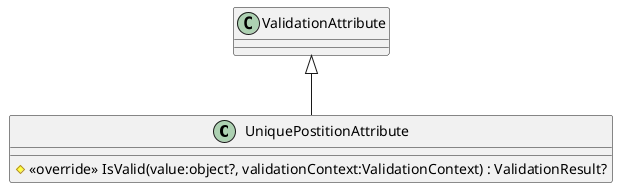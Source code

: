 @startuml
class UniquePostitionAttribute {
    # <<override>> IsValid(value:object?, validationContext:ValidationContext) : ValidationResult?
}
ValidationAttribute <|-- UniquePostitionAttribute
@enduml
